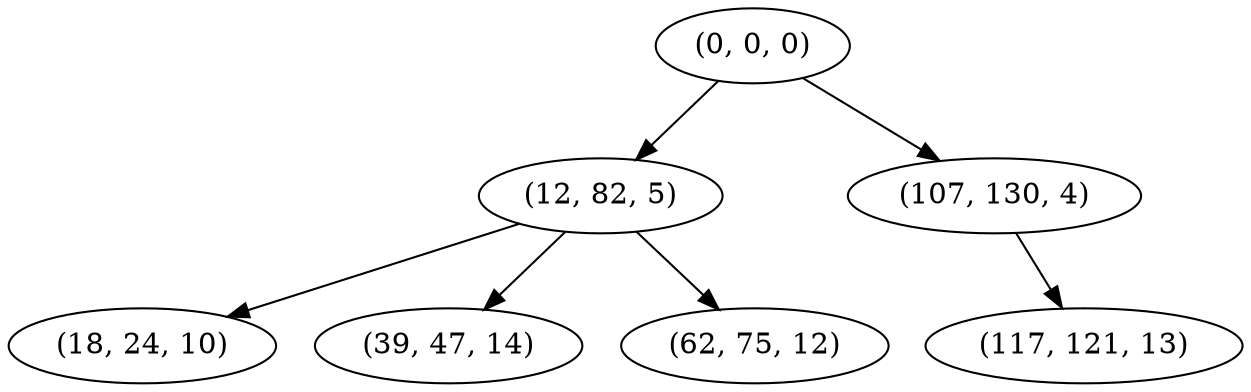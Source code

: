 digraph tree {
    "(0, 0, 0)";
    "(12, 82, 5)";
    "(18, 24, 10)";
    "(39, 47, 14)";
    "(62, 75, 12)";
    "(107, 130, 4)";
    "(117, 121, 13)";
    "(0, 0, 0)" -> "(12, 82, 5)";
    "(0, 0, 0)" -> "(107, 130, 4)";
    "(12, 82, 5)" -> "(18, 24, 10)";
    "(12, 82, 5)" -> "(39, 47, 14)";
    "(12, 82, 5)" -> "(62, 75, 12)";
    "(107, 130, 4)" -> "(117, 121, 13)";
}
